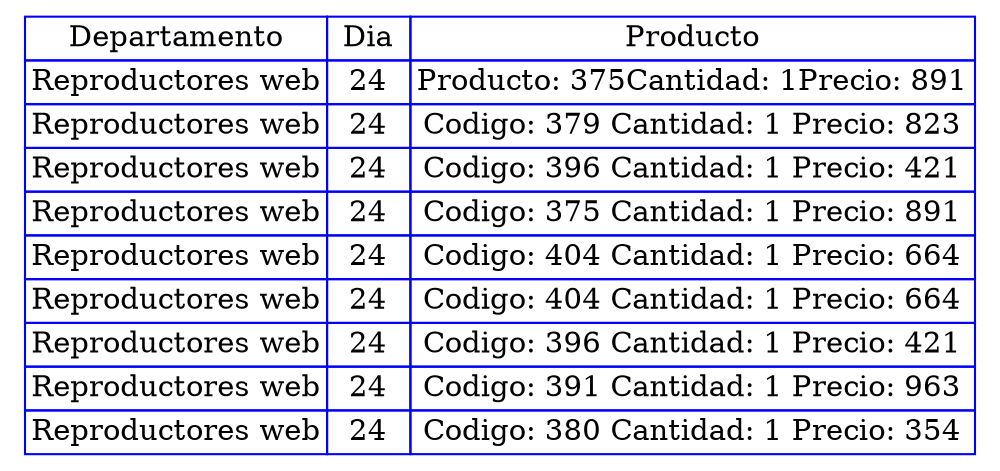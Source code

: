 digraph {
    tbl[
     shape=plaintext
     label=<
     <table border='0' cellborder='1' color='blue' cellspacing='0'>
<tr> <td>Departamento</td> <td> Dia </td> <td>Producto</td></tr>
<tr>
<td>Reproductores web</td>
<td>24</td>
<td>Producto: 375
Cantidad: 1
Precio: 891</td>
</tr><tr>
<td>Reproductores web</td>
<td>24</td>
<td>Codigo: 379 
Cantidad: 1 
Precio: 823</td>
</tr>
<tr>
<td>Reproductores web</td>
<td>24</td>
<td>Codigo: 396 
Cantidad: 1 
Precio: 421</td>
</tr>
<tr>
<td>Reproductores web</td>
<td>24</td>
<td>Codigo: 375 
Cantidad: 1 
Precio: 891</td>
</tr>
<tr>
<td>Reproductores web</td>
<td>24</td>
<td>Codigo: 404 
Cantidad: 1 
Precio: 664</td>
</tr>
<tr>
<td>Reproductores web</td>
<td>24</td>
<td>Codigo: 404 
Cantidad: 1 
Precio: 664</td>
</tr>
<tr>
<td>Reproductores web</td>
<td>24</td>
<td>Codigo: 396 
Cantidad: 1 
Precio: 421</td>
</tr>
<tr>
<td>Reproductores web</td>
<td>24</td>
<td>Codigo: 391 
Cantidad: 1 
Precio: 963</td>
</tr>
<tr>
<td>Reproductores web</td>
<td>24</td>
<td>Codigo: 380 
Cantidad: 1 
Precio: 354</td>
</tr>
</table>
    >];
}